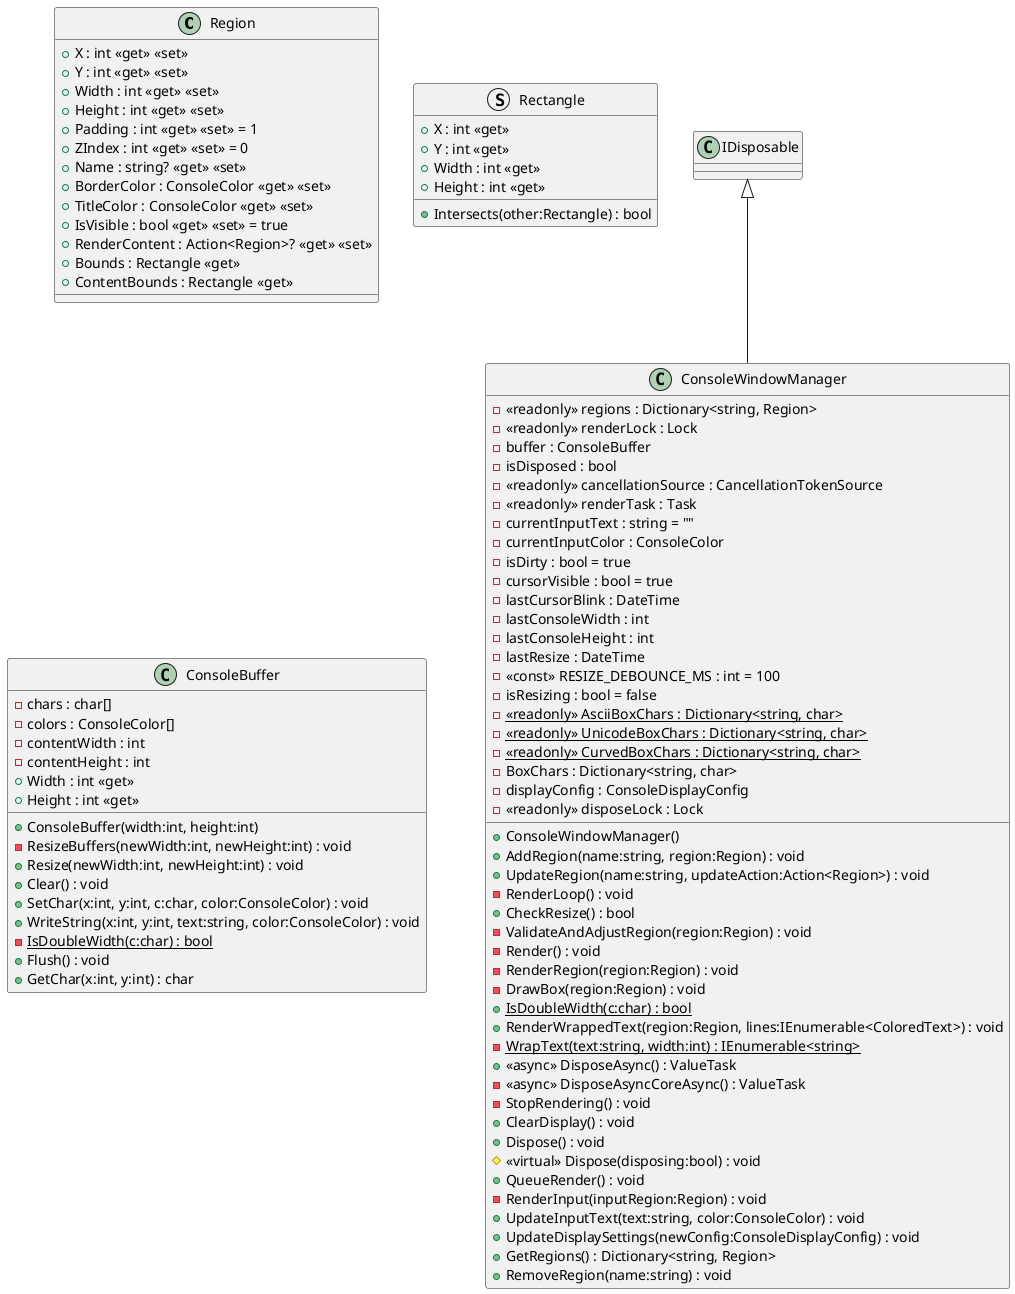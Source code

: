 @startuml
class Region {
    + X : int <<get>> <<set>>
    + Y : int <<get>> <<set>>
    + Width : int <<get>> <<set>>
    + Height : int <<get>> <<set>>
    + Padding : int <<get>> <<set>> = 1
    + ZIndex : int <<get>> <<set>> = 0
    + Name : string? <<get>> <<set>>
    + BorderColor : ConsoleColor <<get>> <<set>>
    + TitleColor : ConsoleColor <<get>> <<set>>
    + IsVisible : bool <<get>> <<set>> = true
    + RenderContent : Action<Region>? <<get>> <<set>>
    + Bounds : Rectangle <<get>>
    + ContentBounds : Rectangle <<get>>
}
struct Rectangle {
    + X : int <<get>>
    + Y : int <<get>>
    + Width : int <<get>>
    + Height : int <<get>>
    + Intersects(other:Rectangle) : bool
}
class ConsoleWindowManager {
    - <<readonly>> regions : Dictionary<string, Region>
    - <<readonly>> renderLock : Lock
    - buffer : ConsoleBuffer
    - isDisposed : bool
    - <<readonly>> cancellationSource : CancellationTokenSource
    - <<readonly>> renderTask : Task
    - currentInputText : string = ""
    - currentInputColor : ConsoleColor
    - isDirty : bool = true
    - cursorVisible : bool = true
    - lastCursorBlink : DateTime
    - lastConsoleWidth : int
    - lastConsoleHeight : int
    - lastResize : DateTime
    - <<const>> RESIZE_DEBOUNCE_MS : int = 100
    - isResizing : bool = false
    - {static} <<readonly>> AsciiBoxChars : Dictionary<string, char>
    - {static} <<readonly>> UnicodeBoxChars : Dictionary<string, char>
    - {static} <<readonly>> CurvedBoxChars : Dictionary<string, char>
    - BoxChars : Dictionary<string, char>
    - displayConfig : ConsoleDisplayConfig
    + ConsoleWindowManager()
    + AddRegion(name:string, region:Region) : void
    + UpdateRegion(name:string, updateAction:Action<Region>) : void
    - RenderLoop() : void
    + CheckResize() : bool
    - ValidateAndAdjustRegion(region:Region) : void
    - Render() : void
    - RenderRegion(region:Region) : void
    - DrawBox(region:Region) : void
    + {static} IsDoubleWidth(c:char) : bool
    + RenderWrappedText(region:Region, lines:IEnumerable<ColoredText>) : void
    - {static} WrapText(text:string, width:int) : IEnumerable<string>
    - <<readonly>> disposeLock : Lock
    + <<async>> DisposeAsync() : ValueTask
    - <<async>> DisposeAsyncCoreAsync() : ValueTask
    - StopRendering() : void
    + ClearDisplay() : void
    + Dispose() : void
    # <<virtual>> Dispose(disposing:bool) : void
    + QueueRender() : void
    - RenderInput(inputRegion:Region) : void
    + UpdateInputText(text:string, color:ConsoleColor) : void
    + UpdateDisplaySettings(newConfig:ConsoleDisplayConfig) : void
    + GetRegions() : Dictionary<string, Region>
    + RemoveRegion(name:string) : void
}
class ConsoleBuffer {
    - chars : char[]
    - colors : ConsoleColor[]
    - contentWidth : int
    - contentHeight : int
    + Width : int <<get>>
    + Height : int <<get>>
    + ConsoleBuffer(width:int, height:int)
    - ResizeBuffers(newWidth:int, newHeight:int) : void
    + Resize(newWidth:int, newHeight:int) : void
    + Clear() : void
    + SetChar(x:int, y:int, c:char, color:ConsoleColor) : void
    + WriteString(x:int, y:int, text:string, color:ConsoleColor) : void
    - {static} IsDoubleWidth(c:char) : bool
    + Flush() : void
    + GetChar(x:int, y:int) : char
}
IDisposable <|-- ConsoleWindowManager
@enduml
